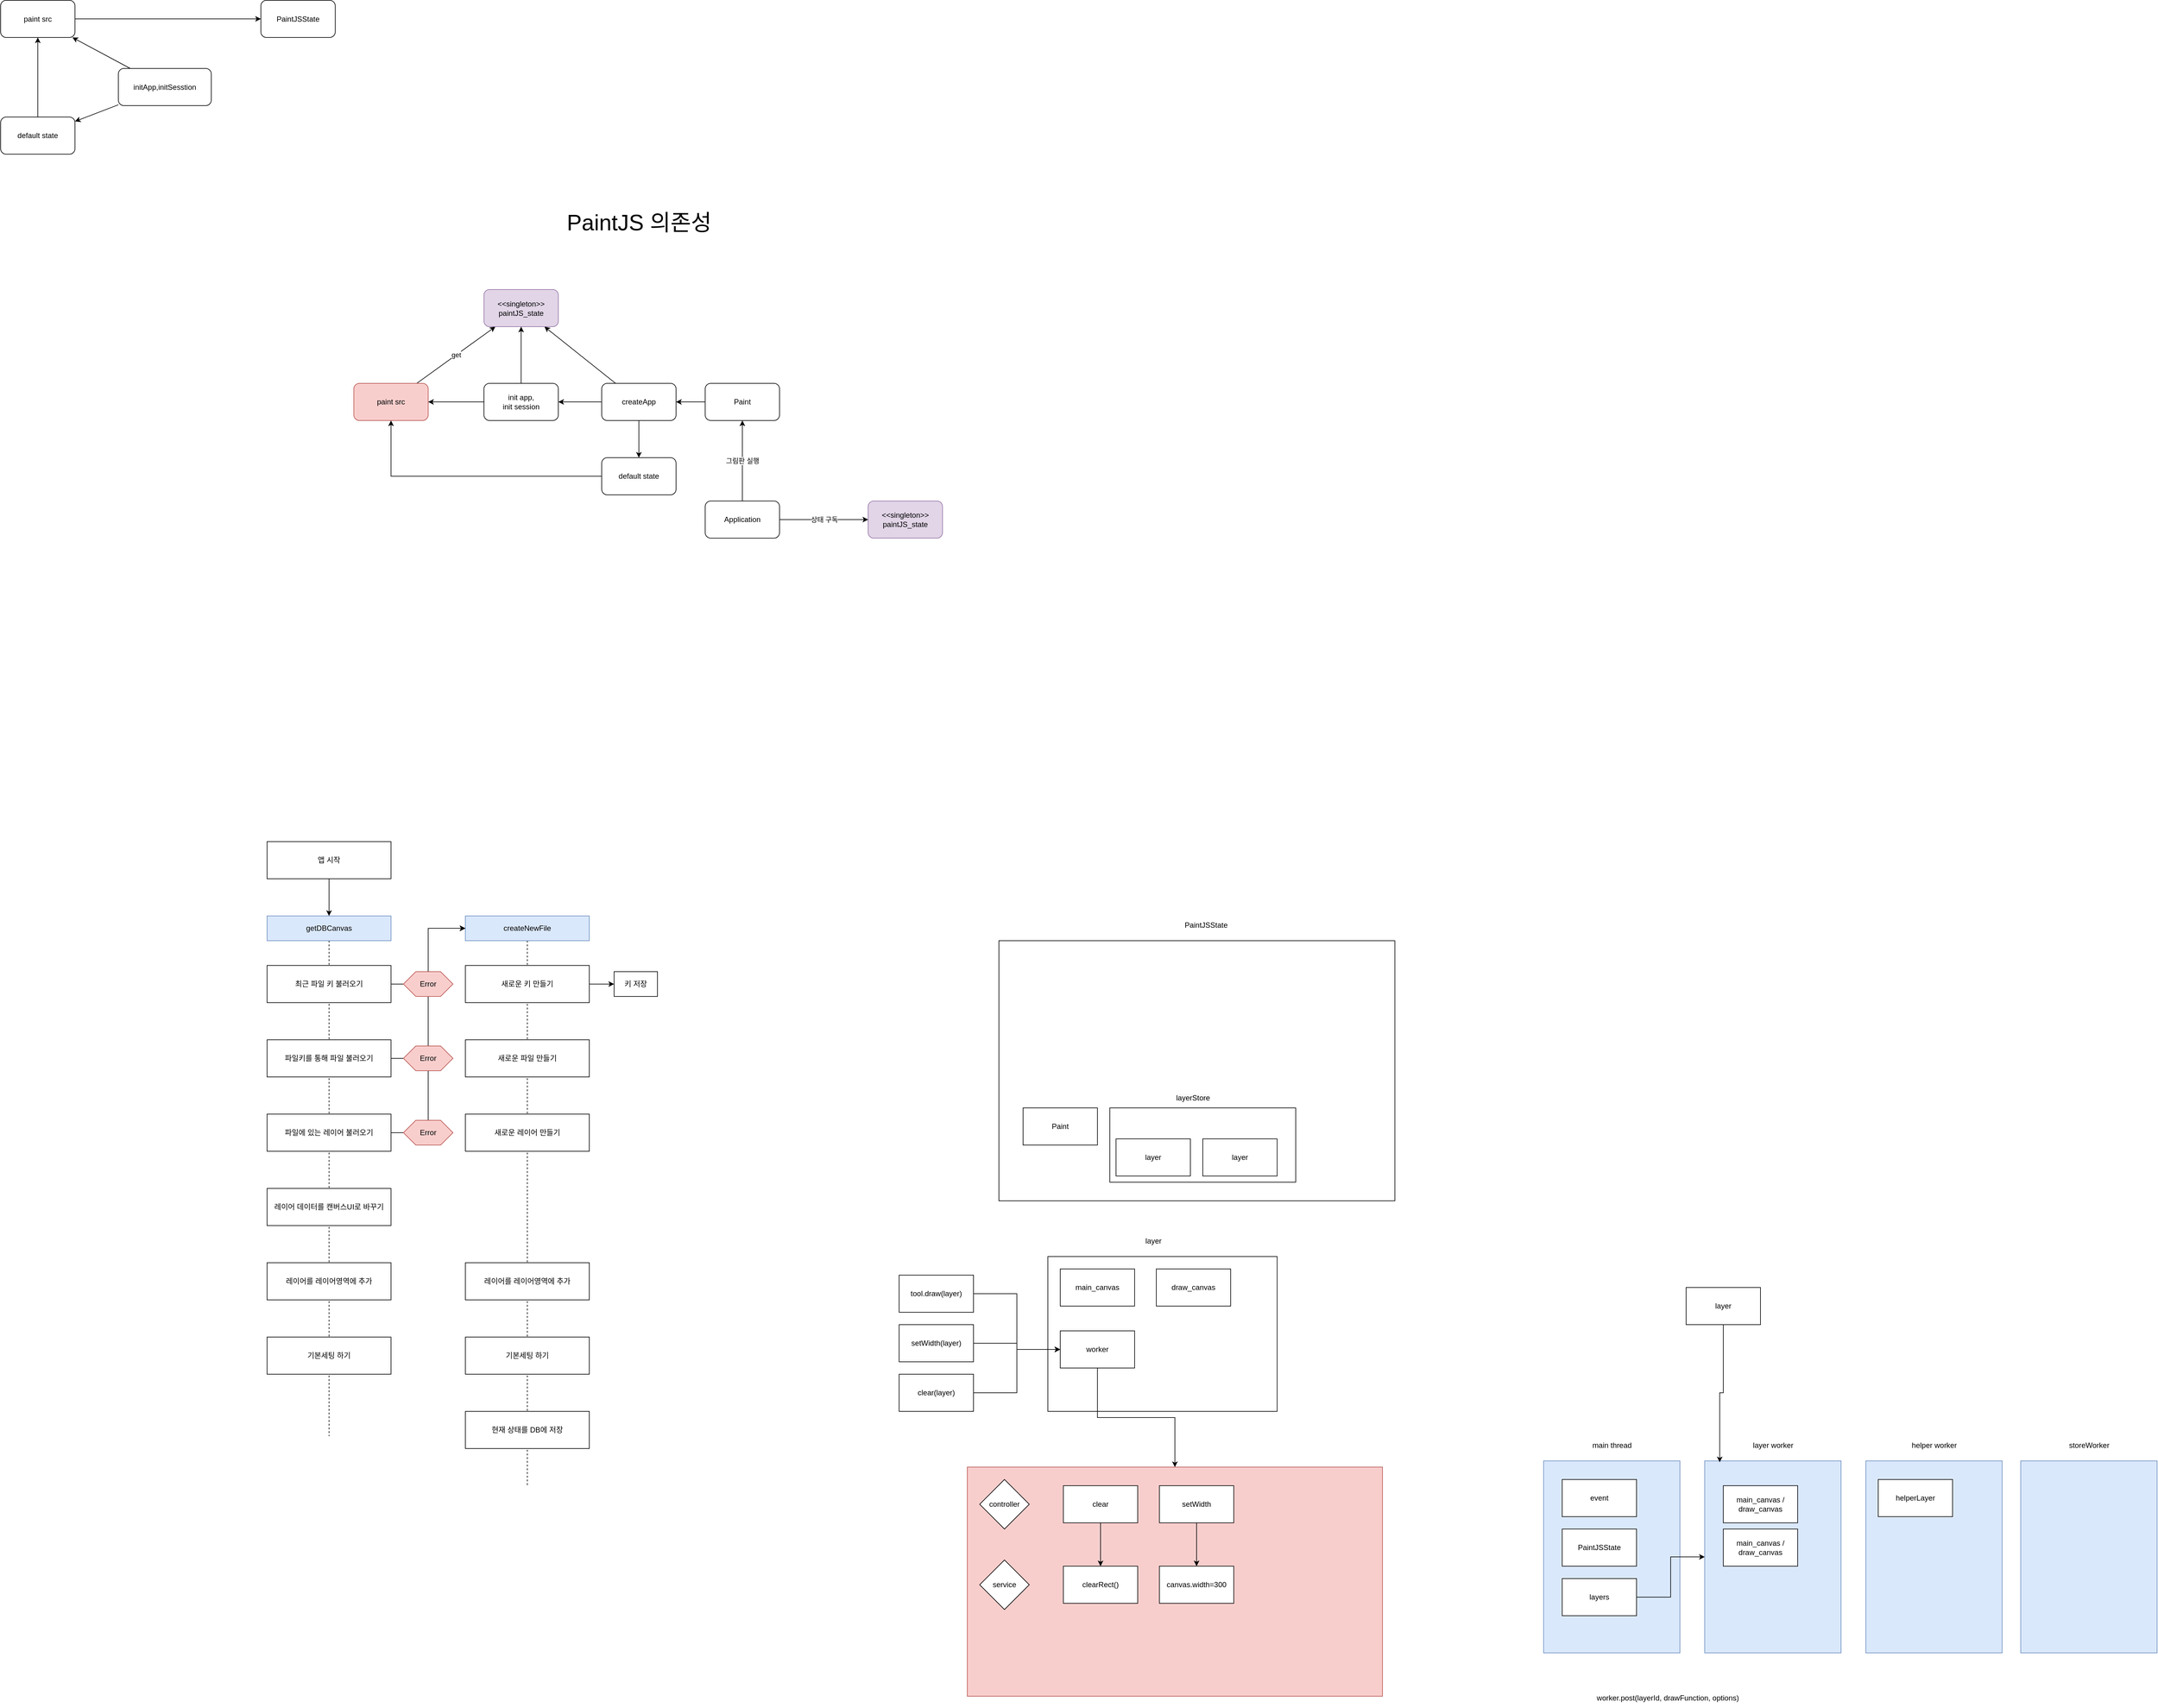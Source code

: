 <mxfile version="26.0.6">
  <diagram name="페이지-1" id="R6UscsuwygDOBOQ2WdLZ">
    <mxGraphModel dx="2074" dy="649" grid="1" gridSize="10" guides="1" tooltips="1" connect="1" arrows="1" fold="1" page="1" pageScale="1" pageWidth="827" pageHeight="1169" math="0" shadow="0">
      <root>
        <mxCell id="0" />
        <mxCell id="1" parent="0" />
        <mxCell id="AAlg2MMWl-rsjKI6dOD7-78" value="" style="group" parent="1" vertex="1" connectable="0">
          <mxGeometry x="320.0" y="1520" width="200" height="920" as="geometry" />
        </mxCell>
        <mxCell id="AAlg2MMWl-rsjKI6dOD7-79" value="" style="shape=umlLifeline;perimeter=lifelinePerimeter;whiteSpace=wrap;html=1;container=1;dropTarget=0;collapsible=0;recursiveResize=0;outlineConnect=0;portConstraint=eastwest;newEdgeStyle={&quot;curved&quot;:0,&quot;rounded&quot;:0};size=0;" parent="AAlg2MMWl-rsjKI6dOD7-78" vertex="1">
          <mxGeometry y="40" width="200" height="880" as="geometry" />
        </mxCell>
        <mxCell id="AAlg2MMWl-rsjKI6dOD7-80" value="createNewFile" style="html=1;whiteSpace=wrap;fillColor=#dae8fc;strokeColor=#6c8ebf;" parent="AAlg2MMWl-rsjKI6dOD7-78" vertex="1">
          <mxGeometry width="200" height="40" as="geometry" />
        </mxCell>
        <mxCell id="AAlg2MMWl-rsjKI6dOD7-73" value="" style="group" parent="1" vertex="1" connectable="0">
          <mxGeometry x="2.274e-13" y="1520" width="200" height="840" as="geometry" />
        </mxCell>
        <mxCell id="AAlg2MMWl-rsjKI6dOD7-74" value="" style="shape=umlLifeline;perimeter=lifelinePerimeter;whiteSpace=wrap;html=1;container=1;dropTarget=0;collapsible=0;recursiveResize=0;outlineConnect=0;portConstraint=eastwest;newEdgeStyle={&quot;curved&quot;:0,&quot;rounded&quot;:0};size=0;" parent="AAlg2MMWl-rsjKI6dOD7-73" vertex="1">
          <mxGeometry y="40" width="200" height="800" as="geometry" />
        </mxCell>
        <mxCell id="AAlg2MMWl-rsjKI6dOD7-75" value="getDBCanvas" style="html=1;whiteSpace=wrap;fillColor=#dae8fc;strokeColor=#6c8ebf;" parent="AAlg2MMWl-rsjKI6dOD7-73" vertex="1">
          <mxGeometry width="200" height="40" as="geometry" />
        </mxCell>
        <mxCell id="ijIBmjhym2byQwiykt7W-40" value="PaintJSState" style="rounded=1;whiteSpace=wrap;html=1;" parent="1" vertex="1">
          <mxGeometry x="-10" y="41.5" width="120" height="60" as="geometry" />
        </mxCell>
        <mxCell id="ijIBmjhym2byQwiykt7W-41" style="edgeStyle=orthogonalEdgeStyle;rounded=0;orthogonalLoop=1;jettySize=auto;html=1;" parent="1" source="ijIBmjhym2byQwiykt7W-42" target="ijIBmjhym2byQwiykt7W-40" edge="1">
          <mxGeometry relative="1" as="geometry" />
        </mxCell>
        <mxCell id="ijIBmjhym2byQwiykt7W-42" value="paint src" style="rounded=1;whiteSpace=wrap;html=1;" parent="1" vertex="1">
          <mxGeometry x="-430" y="41.5" width="120" height="60" as="geometry" />
        </mxCell>
        <mxCell id="ijIBmjhym2byQwiykt7W-43" style="edgeStyle=orthogonalEdgeStyle;rounded=0;orthogonalLoop=1;jettySize=auto;html=1;" parent="1" source="ijIBmjhym2byQwiykt7W-47" target="ijIBmjhym2byQwiykt7W-42" edge="1">
          <mxGeometry relative="1" as="geometry">
            <mxPoint x="-370" y="231.5" as="sourcePoint" />
          </mxGeometry>
        </mxCell>
        <mxCell id="ijIBmjhym2byQwiykt7W-44" style="rounded=0;orthogonalLoop=1;jettySize=auto;html=1;" parent="1" source="ijIBmjhym2byQwiykt7W-46" target="ijIBmjhym2byQwiykt7W-42" edge="1">
          <mxGeometry relative="1" as="geometry" />
        </mxCell>
        <mxCell id="ijIBmjhym2byQwiykt7W-45" style="rounded=0;orthogonalLoop=1;jettySize=auto;html=1;" parent="1" source="ijIBmjhym2byQwiykt7W-46" target="ijIBmjhym2byQwiykt7W-47" edge="1">
          <mxGeometry relative="1" as="geometry">
            <mxPoint x="-310" y="238.5" as="targetPoint" />
          </mxGeometry>
        </mxCell>
        <mxCell id="ijIBmjhym2byQwiykt7W-46" value="initApp,initSesstion" style="rounded=1;whiteSpace=wrap;html=1;" parent="1" vertex="1">
          <mxGeometry x="-240" y="151.5" width="150" height="60" as="geometry" />
        </mxCell>
        <mxCell id="ijIBmjhym2byQwiykt7W-47" value="default state" style="rounded=1;whiteSpace=wrap;html=1;" parent="1" vertex="1">
          <mxGeometry x="-430" y="230" width="120" height="60" as="geometry" />
        </mxCell>
        <mxCell id="ijIBmjhym2byQwiykt7W-90" style="edgeStyle=orthogonalEdgeStyle;rounded=0;orthogonalLoop=1;jettySize=auto;html=1;" parent="1" source="ijIBmjhym2byQwiykt7W-66" target="ijIBmjhym2byQwiykt7W-89" edge="1">
          <mxGeometry relative="1" as="geometry" />
        </mxCell>
        <mxCell id="ijIBmjhym2byQwiykt7W-66" value="Paint" style="rounded=1;whiteSpace=wrap;html=1;" parent="1" vertex="1">
          <mxGeometry x="707" y="660" width="120" height="60" as="geometry" />
        </mxCell>
        <mxCell id="ijIBmjhym2byQwiykt7W-120" value="get" style="rounded=0;orthogonalLoop=1;jettySize=auto;html=1;" parent="1" source="ijIBmjhym2byQwiykt7W-88" target="ijIBmjhym2byQwiykt7W-112" edge="1">
          <mxGeometry relative="1" as="geometry" />
        </mxCell>
        <mxCell id="ijIBmjhym2byQwiykt7W-88" value="paint src" style="rounded=1;whiteSpace=wrap;html=1;fillColor=#f8cecc;strokeColor=#b85450;" parent="1" vertex="1">
          <mxGeometry x="140" y="660" width="120" height="60" as="geometry" />
        </mxCell>
        <mxCell id="ijIBmjhym2byQwiykt7W-91" style="edgeStyle=orthogonalEdgeStyle;rounded=0;orthogonalLoop=1;jettySize=auto;html=1;" parent="1" source="ijIBmjhym2byQwiykt7W-89" target="XYFyysq1rzf5MoELiQKB-8" edge="1">
          <mxGeometry relative="1" as="geometry">
            <mxPoint x="540" y="790" as="targetPoint" />
          </mxGeometry>
        </mxCell>
        <mxCell id="ijIBmjhym2byQwiykt7W-115" value="" style="rounded=0;orthogonalLoop=1;jettySize=auto;html=1;" parent="1" source="ijIBmjhym2byQwiykt7W-89" target="ijIBmjhym2byQwiykt7W-112" edge="1">
          <mxGeometry relative="1" as="geometry" />
        </mxCell>
        <mxCell id="ijIBmjhym2byQwiykt7W-89" value="createApp" style="rounded=1;whiteSpace=wrap;html=1;" parent="1" vertex="1">
          <mxGeometry x="540" y="660" width="120" height="60" as="geometry" />
        </mxCell>
        <mxCell id="ijIBmjhym2byQwiykt7W-110" value="&amp;lt;&amp;lt;singleton&amp;gt;&amp;gt;&lt;br&gt;paintJS_state" style="rounded=1;whiteSpace=wrap;html=1;fillColor=#e1d5e7;strokeColor=#9673a6;" parent="1" vertex="1">
          <mxGeometry x="970" y="850" width="120" height="60" as="geometry" />
        </mxCell>
        <mxCell id="ijIBmjhym2byQwiykt7W-112" value="&amp;lt;&amp;lt;singleton&amp;gt;&amp;gt;&lt;br&gt;paintJS_state" style="rounded=1;whiteSpace=wrap;html=1;fillColor=#e1d5e7;strokeColor=#9673a6;" parent="1" vertex="1">
          <mxGeometry x="350" y="508.5" width="120" height="60" as="geometry" />
        </mxCell>
        <mxCell id="ijIBmjhym2byQwiykt7W-128" style="rounded=0;orthogonalLoop=1;jettySize=auto;html=1;" parent="1" source="ijIBmjhym2byQwiykt7W-89" target="ijIBmjhym2byQwiykt7W-134" edge="1">
          <mxGeometry relative="1" as="geometry">
            <mxPoint x="670" y="914.029" as="targetPoint" />
            <mxPoint x="600" y="508.5" as="sourcePoint" />
          </mxGeometry>
        </mxCell>
        <mxCell id="XYFyysq1rzf5MoELiQKB-12" style="edgeStyle=orthogonalEdgeStyle;rounded=0;orthogonalLoop=1;jettySize=auto;html=1;" parent="1" source="ijIBmjhym2byQwiykt7W-134" target="ijIBmjhym2byQwiykt7W-88" edge="1">
          <mxGeometry relative="1" as="geometry" />
        </mxCell>
        <mxCell id="ijIBmjhym2byQwiykt7W-134" value="default state" style="rounded=1;whiteSpace=wrap;html=1;" parent="1" vertex="1">
          <mxGeometry x="540" y="780" width="120" height="60" as="geometry" />
        </mxCell>
        <mxCell id="XYFyysq1rzf5MoELiQKB-6" value="상태 구독" style="edgeStyle=orthogonalEdgeStyle;rounded=0;orthogonalLoop=1;jettySize=auto;html=1;" parent="1" source="XYFyysq1rzf5MoELiQKB-2" target="ijIBmjhym2byQwiykt7W-110" edge="1">
          <mxGeometry relative="1" as="geometry" />
        </mxCell>
        <mxCell id="XYFyysq1rzf5MoELiQKB-7" value="그림판 실행" style="edgeStyle=orthogonalEdgeStyle;rounded=0;orthogonalLoop=1;jettySize=auto;html=1;" parent="1" source="XYFyysq1rzf5MoELiQKB-2" target="ijIBmjhym2byQwiykt7W-66" edge="1">
          <mxGeometry relative="1" as="geometry" />
        </mxCell>
        <mxCell id="XYFyysq1rzf5MoELiQKB-2" value="Application" style="rounded=1;whiteSpace=wrap;html=1;" parent="1" vertex="1">
          <mxGeometry x="707" y="850" width="120" height="60" as="geometry" />
        </mxCell>
        <mxCell id="XYFyysq1rzf5MoELiQKB-9" style="edgeStyle=orthogonalEdgeStyle;rounded=0;orthogonalLoop=1;jettySize=auto;html=1;" parent="1" source="XYFyysq1rzf5MoELiQKB-8" target="ijIBmjhym2byQwiykt7W-88" edge="1">
          <mxGeometry relative="1" as="geometry" />
        </mxCell>
        <mxCell id="XYFyysq1rzf5MoELiQKB-10" style="edgeStyle=orthogonalEdgeStyle;rounded=0;orthogonalLoop=1;jettySize=auto;html=1;" parent="1" source="XYFyysq1rzf5MoELiQKB-8" target="ijIBmjhym2byQwiykt7W-112" edge="1">
          <mxGeometry relative="1" as="geometry" />
        </mxCell>
        <mxCell id="XYFyysq1rzf5MoELiQKB-8" value="init app,&lt;div&gt;init session&lt;/div&gt;" style="rounded=1;whiteSpace=wrap;html=1;" parent="1" vertex="1">
          <mxGeometry x="350" y="660" width="120" height="60" as="geometry" />
        </mxCell>
        <mxCell id="XYFyysq1rzf5MoELiQKB-11" value="&lt;font style=&quot;font-size: 36px;&quot;&gt;PaintJS 의존성&lt;/font&gt;" style="text;html=1;align=center;verticalAlign=middle;resizable=0;points=[];autosize=1;strokeColor=none;fillColor=none;" parent="1" vertex="1">
          <mxGeometry x="465" y="370" width="270" height="60" as="geometry" />
        </mxCell>
        <mxCell id="AAlg2MMWl-rsjKI6dOD7-99" style="edgeStyle=orthogonalEdgeStyle;rounded=0;orthogonalLoop=1;jettySize=auto;html=1;" parent="1" source="AAlg2MMWl-rsjKI6dOD7-38" target="AAlg2MMWl-rsjKI6dOD7-98" edge="1">
          <mxGeometry relative="1" as="geometry" />
        </mxCell>
        <mxCell id="AAlg2MMWl-rsjKI6dOD7-38" value="새로운 키 만들기" style="rounded=0;whiteSpace=wrap;html=1;" parent="1" vertex="1">
          <mxGeometry x="320" y="1600" width="200" height="60" as="geometry" />
        </mxCell>
        <mxCell id="AAlg2MMWl-rsjKI6dOD7-39" value="새로운 레이어 만들기" style="rounded=0;whiteSpace=wrap;html=1;" parent="1" vertex="1">
          <mxGeometry x="320" y="1840" width="200" height="60" as="geometry" />
        </mxCell>
        <mxCell id="AAlg2MMWl-rsjKI6dOD7-40" value="기본세팅 하기" style="rounded=0;whiteSpace=wrap;html=1;" parent="1" vertex="1">
          <mxGeometry x="320" y="2200" width="200" height="60" as="geometry" />
        </mxCell>
        <mxCell id="AAlg2MMWl-rsjKI6dOD7-41" value="레이어를 레이어영역에 추가" style="rounded=0;whiteSpace=wrap;html=1;" parent="1" vertex="1">
          <mxGeometry x="320" y="2080" width="200" height="60" as="geometry" />
        </mxCell>
        <mxCell id="AAlg2MMWl-rsjKI6dOD7-42" value="현재 상태를 DB에 저장" style="rounded=0;whiteSpace=wrap;html=1;" parent="1" vertex="1">
          <mxGeometry x="320" y="2320" width="200" height="60" as="geometry" />
        </mxCell>
        <mxCell id="AAlg2MMWl-rsjKI6dOD7-43" value="새로운 파일 만들기" style="rounded=0;whiteSpace=wrap;html=1;" parent="1" vertex="1">
          <mxGeometry x="320" y="1720" width="200" height="60" as="geometry" />
        </mxCell>
        <mxCell id="AAlg2MMWl-rsjKI6dOD7-77" style="edgeStyle=orthogonalEdgeStyle;rounded=0;orthogonalLoop=1;jettySize=auto;html=1;" parent="1" source="AAlg2MMWl-rsjKI6dOD7-46" target="AAlg2MMWl-rsjKI6dOD7-75" edge="1">
          <mxGeometry relative="1" as="geometry" />
        </mxCell>
        <mxCell id="AAlg2MMWl-rsjKI6dOD7-46" value="앱 시작" style="rounded=0;whiteSpace=wrap;html=1;" parent="1" vertex="1">
          <mxGeometry y="1400" width="200" height="60" as="geometry" />
        </mxCell>
        <mxCell id="AAlg2MMWl-rsjKI6dOD7-89" style="edgeStyle=orthogonalEdgeStyle;rounded=0;orthogonalLoop=1;jettySize=auto;html=1;" parent="1" source="AAlg2MMWl-rsjKI6dOD7-48" target="AAlg2MMWl-rsjKI6dOD7-80" edge="1">
          <mxGeometry relative="1" as="geometry">
            <Array as="points">
              <mxPoint x="260" y="1750" />
              <mxPoint x="260" y="1540" />
            </Array>
          </mxGeometry>
        </mxCell>
        <mxCell id="AAlg2MMWl-rsjKI6dOD7-48" value="파일키를 통해 파일 불러오기" style="rounded=0;whiteSpace=wrap;html=1;" parent="1" vertex="1">
          <mxGeometry y="1720" width="200" height="60" as="geometry" />
        </mxCell>
        <mxCell id="AAlg2MMWl-rsjKI6dOD7-90" style="edgeStyle=orthogonalEdgeStyle;rounded=0;orthogonalLoop=1;jettySize=auto;html=1;" parent="1" source="AAlg2MMWl-rsjKI6dOD7-49" target="AAlg2MMWl-rsjKI6dOD7-80" edge="1">
          <mxGeometry relative="1" as="geometry">
            <Array as="points">
              <mxPoint x="260" y="1870" />
              <mxPoint x="260" y="1540" />
            </Array>
          </mxGeometry>
        </mxCell>
        <mxCell id="AAlg2MMWl-rsjKI6dOD7-49" value="파일에 있는 레이어 불러오기" style="rounded=0;whiteSpace=wrap;html=1;" parent="1" vertex="1">
          <mxGeometry y="1840" width="200" height="60" as="geometry" />
        </mxCell>
        <mxCell id="AAlg2MMWl-rsjKI6dOD7-50" value="레이어 데이터를 캔버스UI로 바꾸기" style="rounded=0;whiteSpace=wrap;html=1;" parent="1" vertex="1">
          <mxGeometry y="1960" width="200" height="60" as="geometry" />
        </mxCell>
        <mxCell id="AAlg2MMWl-rsjKI6dOD7-51" value="레이어를 레이어영역에 추가" style="rounded=0;whiteSpace=wrap;html=1;" parent="1" vertex="1">
          <mxGeometry y="2080" width="200" height="60" as="geometry" />
        </mxCell>
        <mxCell id="AAlg2MMWl-rsjKI6dOD7-52" value="기본세팅 하기" style="rounded=0;whiteSpace=wrap;html=1;" parent="1" vertex="1">
          <mxGeometry y="2200" width="200" height="60" as="geometry" />
        </mxCell>
        <mxCell id="AAlg2MMWl-rsjKI6dOD7-81" style="edgeStyle=orthogonalEdgeStyle;rounded=0;orthogonalLoop=1;jettySize=auto;html=1;entryX=0;entryY=0.5;entryDx=0;entryDy=0;" parent="1" source="AAlg2MMWl-rsjKI6dOD7-64" target="AAlg2MMWl-rsjKI6dOD7-80" edge="1">
          <mxGeometry relative="1" as="geometry" />
        </mxCell>
        <mxCell id="AAlg2MMWl-rsjKI6dOD7-64" value="최근 파일 키 불러오기" style="rounded=0;whiteSpace=wrap;html=1;" parent="1" vertex="1">
          <mxGeometry y="1600" width="200" height="60" as="geometry" />
        </mxCell>
        <mxCell id="AAlg2MMWl-rsjKI6dOD7-94" value="Error" style="shape=hexagon;perimeter=hexagonPerimeter2;whiteSpace=wrap;html=1;fixedSize=1;fillColor=#f8cecc;strokeColor=#b85450;" parent="1" vertex="1">
          <mxGeometry x="220" y="1850" width="80" height="40" as="geometry" />
        </mxCell>
        <mxCell id="AAlg2MMWl-rsjKI6dOD7-96" value="Error" style="shape=hexagon;perimeter=hexagonPerimeter2;whiteSpace=wrap;html=1;fixedSize=1;fillColor=#f8cecc;strokeColor=#b85450;" parent="1" vertex="1">
          <mxGeometry x="220" y="1730" width="80" height="40" as="geometry" />
        </mxCell>
        <mxCell id="AAlg2MMWl-rsjKI6dOD7-97" value="Error" style="shape=hexagon;perimeter=hexagonPerimeter2;whiteSpace=wrap;html=1;fixedSize=1;fillColor=#f8cecc;strokeColor=#b85450;" parent="1" vertex="1">
          <mxGeometry x="220" y="1610" width="80" height="40" as="geometry" />
        </mxCell>
        <mxCell id="AAlg2MMWl-rsjKI6dOD7-98" value="키 저장" style="rounded=0;whiteSpace=wrap;html=1;" parent="1" vertex="1">
          <mxGeometry x="560" y="1610" width="70" height="40" as="geometry" />
        </mxCell>
        <mxCell id="civtGddq5Ee5qQWehfOZ-2" value="" style="rounded=0;whiteSpace=wrap;html=1;" vertex="1" parent="1">
          <mxGeometry x="1181" y="1560" width="639" height="420" as="geometry" />
        </mxCell>
        <mxCell id="civtGddq5Ee5qQWehfOZ-3" value="PaintJSState" style="text;html=1;align=center;verticalAlign=middle;resizable=0;points=[];autosize=1;strokeColor=none;fillColor=none;" vertex="1" parent="1">
          <mxGeometry x="1470" y="1520" width="90" height="30" as="geometry" />
        </mxCell>
        <mxCell id="civtGddq5Ee5qQWehfOZ-7" value="Paint" style="whiteSpace=wrap;html=1;" vertex="1" parent="1">
          <mxGeometry x="1220" y="1830" width="120" height="60" as="geometry" />
        </mxCell>
        <mxCell id="civtGddq5Ee5qQWehfOZ-8" value="" style="whiteSpace=wrap;html=1;" vertex="1" parent="1">
          <mxGeometry x="1360" y="1830" width="300" height="120" as="geometry" />
        </mxCell>
        <mxCell id="civtGddq5Ee5qQWehfOZ-9" value="layer" style="whiteSpace=wrap;html=1;" vertex="1" parent="1">
          <mxGeometry x="1370" y="1880" width="120" height="60" as="geometry" />
        </mxCell>
        <mxCell id="civtGddq5Ee5qQWehfOZ-10" value="layer" style="whiteSpace=wrap;html=1;" vertex="1" parent="1">
          <mxGeometry x="1510" y="1880" width="120" height="60" as="geometry" />
        </mxCell>
        <mxCell id="civtGddq5Ee5qQWehfOZ-11" value="&lt;span style=&quot;color: rgb(0, 0, 0); font-family: Helvetica; font-size: 12px; font-style: normal; font-variant-ligatures: normal; font-variant-caps: normal; font-weight: 400; letter-spacing: normal; orphans: 2; text-align: center; text-indent: 0px; text-transform: none; widows: 2; word-spacing: 0px; -webkit-text-stroke-width: 0px; white-space: normal; background-color: rgb(251, 251, 251); text-decoration-thickness: initial; text-decoration-style: initial; text-decoration-color: initial; display: inline !important; float: none;&quot;&gt;layerStore&lt;/span&gt;" style="text;whiteSpace=wrap;html=1;" vertex="1" parent="1">
          <mxGeometry x="1465" y="1800" width="90" height="40" as="geometry" />
        </mxCell>
        <mxCell id="civtGddq5Ee5qQWehfOZ-12" value="" style="whiteSpace=wrap;html=1;" vertex="1" parent="1">
          <mxGeometry x="1260" y="2070" width="370" height="250" as="geometry" />
        </mxCell>
        <mxCell id="civtGddq5Ee5qQWehfOZ-13" value="layer" style="text;html=1;align=center;verticalAlign=middle;resizable=0;points=[];autosize=1;strokeColor=none;fillColor=none;" vertex="1" parent="1">
          <mxGeometry x="1405" y="2030" width="50" height="30" as="geometry" />
        </mxCell>
        <mxCell id="civtGddq5Ee5qQWehfOZ-14" value="main_canvas" style="whiteSpace=wrap;html=1;" vertex="1" parent="1">
          <mxGeometry x="1280" y="2090" width="120" height="60" as="geometry" />
        </mxCell>
        <mxCell id="civtGddq5Ee5qQWehfOZ-15" value="draw_canvas" style="whiteSpace=wrap;html=1;" vertex="1" parent="1">
          <mxGeometry x="1435" y="2090" width="120" height="60" as="geometry" />
        </mxCell>
        <mxCell id="civtGddq5Ee5qQWehfOZ-41" style="edgeStyle=orthogonalEdgeStyle;rounded=0;orthogonalLoop=1;jettySize=auto;html=1;" edge="1" parent="1" source="civtGddq5Ee5qQWehfOZ-16" target="civtGddq5Ee5qQWehfOZ-24">
          <mxGeometry relative="1" as="geometry" />
        </mxCell>
        <mxCell id="civtGddq5Ee5qQWehfOZ-16" value="worker" style="whiteSpace=wrap;html=1;" vertex="1" parent="1">
          <mxGeometry x="1280" y="2190" width="120" height="60" as="geometry" />
        </mxCell>
        <mxCell id="civtGddq5Ee5qQWehfOZ-44" style="edgeStyle=orthogonalEdgeStyle;rounded=0;orthogonalLoop=1;jettySize=auto;html=1;entryX=0;entryY=0.5;entryDx=0;entryDy=0;" edge="1" parent="1" source="civtGddq5Ee5qQWehfOZ-17" target="civtGddq5Ee5qQWehfOZ-16">
          <mxGeometry relative="1" as="geometry" />
        </mxCell>
        <mxCell id="civtGddq5Ee5qQWehfOZ-17" value="tool.draw(layer)" style="whiteSpace=wrap;html=1;" vertex="1" parent="1">
          <mxGeometry x="1020" y="2100" width="120" height="60" as="geometry" />
        </mxCell>
        <mxCell id="civtGddq5Ee5qQWehfOZ-42" style="edgeStyle=orthogonalEdgeStyle;rounded=0;orthogonalLoop=1;jettySize=auto;html=1;" edge="1" parent="1" source="civtGddq5Ee5qQWehfOZ-18" target="civtGddq5Ee5qQWehfOZ-16">
          <mxGeometry relative="1" as="geometry" />
        </mxCell>
        <mxCell id="civtGddq5Ee5qQWehfOZ-18" value="setWidth(layer)" style="whiteSpace=wrap;html=1;" vertex="1" parent="1">
          <mxGeometry x="1020" y="2180" width="120" height="60" as="geometry" />
        </mxCell>
        <mxCell id="civtGddq5Ee5qQWehfOZ-43" style="edgeStyle=orthogonalEdgeStyle;rounded=0;orthogonalLoop=1;jettySize=auto;html=1;entryX=0;entryY=0.5;entryDx=0;entryDy=0;" edge="1" parent="1" source="civtGddq5Ee5qQWehfOZ-19" target="civtGddq5Ee5qQWehfOZ-16">
          <mxGeometry relative="1" as="geometry" />
        </mxCell>
        <mxCell id="civtGddq5Ee5qQWehfOZ-19" value="clear(layer)" style="whiteSpace=wrap;html=1;" vertex="1" parent="1">
          <mxGeometry x="1020" y="2260" width="120" height="60" as="geometry" />
        </mxCell>
        <mxCell id="civtGddq5Ee5qQWehfOZ-24" value="" style="whiteSpace=wrap;html=1;fillColor=#f8cecc;strokeColor=#b85450;" vertex="1" parent="1">
          <mxGeometry x="1130" y="2410" width="670" height="370" as="geometry" />
        </mxCell>
        <mxCell id="civtGddq5Ee5qQWehfOZ-26" style="edgeStyle=orthogonalEdgeStyle;rounded=0;orthogonalLoop=1;jettySize=auto;html=1;exitX=0.5;exitY=1;exitDx=0;exitDy=0;" edge="1" parent="1" source="civtGddq5Ee5qQWehfOZ-24" target="civtGddq5Ee5qQWehfOZ-24">
          <mxGeometry relative="1" as="geometry" />
        </mxCell>
        <mxCell id="civtGddq5Ee5qQWehfOZ-36" style="edgeStyle=orthogonalEdgeStyle;rounded=0;orthogonalLoop=1;jettySize=auto;html=1;" edge="1" parent="1" source="civtGddq5Ee5qQWehfOZ-27" target="civtGddq5Ee5qQWehfOZ-33">
          <mxGeometry relative="1" as="geometry" />
        </mxCell>
        <mxCell id="civtGddq5Ee5qQWehfOZ-27" value="clear" style="whiteSpace=wrap;html=1;" vertex="1" parent="1">
          <mxGeometry x="1285" y="2440" width="120" height="60" as="geometry" />
        </mxCell>
        <mxCell id="civtGddq5Ee5qQWehfOZ-37" style="edgeStyle=orthogonalEdgeStyle;rounded=0;orthogonalLoop=1;jettySize=auto;html=1;" edge="1" parent="1" source="civtGddq5Ee5qQWehfOZ-28" target="civtGddq5Ee5qQWehfOZ-34">
          <mxGeometry relative="1" as="geometry" />
        </mxCell>
        <mxCell id="civtGddq5Ee5qQWehfOZ-28" value="setWidth" style="whiteSpace=wrap;html=1;" vertex="1" parent="1">
          <mxGeometry x="1440" y="2440" width="120" height="60" as="geometry" />
        </mxCell>
        <mxCell id="civtGddq5Ee5qQWehfOZ-31" value="controller" style="rhombus;whiteSpace=wrap;html=1;" vertex="1" parent="1">
          <mxGeometry x="1150" y="2430" width="80" height="80" as="geometry" />
        </mxCell>
        <mxCell id="civtGddq5Ee5qQWehfOZ-32" value="service" style="rhombus;whiteSpace=wrap;html=1;" vertex="1" parent="1">
          <mxGeometry x="1150" y="2560" width="80" height="80" as="geometry" />
        </mxCell>
        <mxCell id="civtGddq5Ee5qQWehfOZ-33" value="clearRect()" style="whiteSpace=wrap;html=1;" vertex="1" parent="1">
          <mxGeometry x="1285" y="2570" width="120" height="60" as="geometry" />
        </mxCell>
        <mxCell id="civtGddq5Ee5qQWehfOZ-34" value="canvas.width=300" style="whiteSpace=wrap;html=1;" vertex="1" parent="1">
          <mxGeometry x="1440" y="2570" width="120" height="60" as="geometry" />
        </mxCell>
        <mxCell id="civtGddq5Ee5qQWehfOZ-48" value="" style="rounded=0;whiteSpace=wrap;html=1;fillColor=#dae8fc;strokeColor=#6c8ebf;" vertex="1" parent="1">
          <mxGeometry x="2580" y="2400" width="220" height="310" as="geometry" />
        </mxCell>
        <mxCell id="civtGddq5Ee5qQWehfOZ-49" value="helper worker" style="text;html=1;align=center;verticalAlign=middle;resizable=0;points=[];autosize=1;strokeColor=none;fillColor=none;" vertex="1" parent="1">
          <mxGeometry x="2640" y="2360" width="100" height="30" as="geometry" />
        </mxCell>
        <mxCell id="civtGddq5Ee5qQWehfOZ-53" value="" style="rounded=0;whiteSpace=wrap;html=1;fillColor=#dae8fc;strokeColor=#6c8ebf;" vertex="1" parent="1">
          <mxGeometry x="2320" y="2400" width="220" height="310" as="geometry" />
        </mxCell>
        <mxCell id="civtGddq5Ee5qQWehfOZ-54" value="layer worker" style="text;html=1;align=center;verticalAlign=middle;resizable=0;points=[];autosize=1;strokeColor=none;fillColor=none;" vertex="1" parent="1">
          <mxGeometry x="2385" y="2360" width="90" height="30" as="geometry" />
        </mxCell>
        <mxCell id="civtGddq5Ee5qQWehfOZ-59" value="" style="rounded=0;whiteSpace=wrap;html=1;fillColor=#dae8fc;strokeColor=#6c8ebf;" vertex="1" parent="1">
          <mxGeometry x="2060" y="2400" width="220" height="310" as="geometry" />
        </mxCell>
        <mxCell id="civtGddq5Ee5qQWehfOZ-60" value="main thread" style="text;html=1;align=center;verticalAlign=middle;resizable=0;points=[];autosize=1;strokeColor=none;fillColor=none;" vertex="1" parent="1">
          <mxGeometry x="2125" y="2360" width="90" height="30" as="geometry" />
        </mxCell>
        <mxCell id="civtGddq5Ee5qQWehfOZ-66" value="main_canvas / draw_canvas" style="whiteSpace=wrap;html=1;" vertex="1" parent="1">
          <mxGeometry x="2350" y="2510" width="120" height="60" as="geometry" />
        </mxCell>
        <mxCell id="civtGddq5Ee5qQWehfOZ-67" value="main_canvas / draw_canvas" style="whiteSpace=wrap;html=1;" vertex="1" parent="1">
          <mxGeometry x="2350" y="2440" width="120" height="60" as="geometry" />
        </mxCell>
        <mxCell id="civtGddq5Ee5qQWehfOZ-71" style="edgeStyle=orthogonalEdgeStyle;rounded=0;orthogonalLoop=1;jettySize=auto;html=1;entryX=0.11;entryY=0.007;entryDx=0;entryDy=0;entryPerimeter=0;" edge="1" parent="1" source="civtGddq5Ee5qQWehfOZ-70" target="civtGddq5Ee5qQWehfOZ-53">
          <mxGeometry relative="1" as="geometry" />
        </mxCell>
        <mxCell id="civtGddq5Ee5qQWehfOZ-70" value="layer" style="whiteSpace=wrap;html=1;" vertex="1" parent="1">
          <mxGeometry x="2290" y="2120" width="120" height="60" as="geometry" />
        </mxCell>
        <mxCell id="civtGddq5Ee5qQWehfOZ-76" value="helperLayer" style="whiteSpace=wrap;html=1;" vertex="1" parent="1">
          <mxGeometry x="2600" y="2430" width="120" height="60" as="geometry" />
        </mxCell>
        <mxCell id="civtGddq5Ee5qQWehfOZ-77" value="event" style="whiteSpace=wrap;html=1;" vertex="1" parent="1">
          <mxGeometry x="2090" y="2430" width="120" height="60" as="geometry" />
        </mxCell>
        <mxCell id="civtGddq5Ee5qQWehfOZ-78" value="PaintJSState" style="whiteSpace=wrap;html=1;" vertex="1" parent="1">
          <mxGeometry x="2090" y="2510" width="120" height="60" as="geometry" />
        </mxCell>
        <mxCell id="civtGddq5Ee5qQWehfOZ-80" style="edgeStyle=orthogonalEdgeStyle;rounded=0;orthogonalLoop=1;jettySize=auto;html=1;" edge="1" parent="1" source="civtGddq5Ee5qQWehfOZ-79" target="civtGddq5Ee5qQWehfOZ-53">
          <mxGeometry relative="1" as="geometry" />
        </mxCell>
        <mxCell id="civtGddq5Ee5qQWehfOZ-79" value="layers" style="whiteSpace=wrap;html=1;" vertex="1" parent="1">
          <mxGeometry x="2090" y="2590" width="120" height="60" as="geometry" />
        </mxCell>
        <mxCell id="civtGddq5Ee5qQWehfOZ-81" value="worker.post(layerId, drawFunction, options)" style="text;html=1;align=center;verticalAlign=middle;resizable=0;points=[];autosize=1;strokeColor=none;fillColor=none;" vertex="1" parent="1">
          <mxGeometry x="2135" y="2768" width="250" height="30" as="geometry" />
        </mxCell>
        <mxCell id="civtGddq5Ee5qQWehfOZ-82" value="" style="rounded=0;whiteSpace=wrap;html=1;fillColor=#dae8fc;strokeColor=#6c8ebf;" vertex="1" parent="1">
          <mxGeometry x="2830" y="2400" width="220" height="310" as="geometry" />
        </mxCell>
        <mxCell id="civtGddq5Ee5qQWehfOZ-83" value="storeWorker" style="text;html=1;align=center;verticalAlign=middle;resizable=0;points=[];autosize=1;strokeColor=none;fillColor=none;" vertex="1" parent="1">
          <mxGeometry x="2895" y="2360" width="90" height="30" as="geometry" />
        </mxCell>
      </root>
    </mxGraphModel>
  </diagram>
</mxfile>
